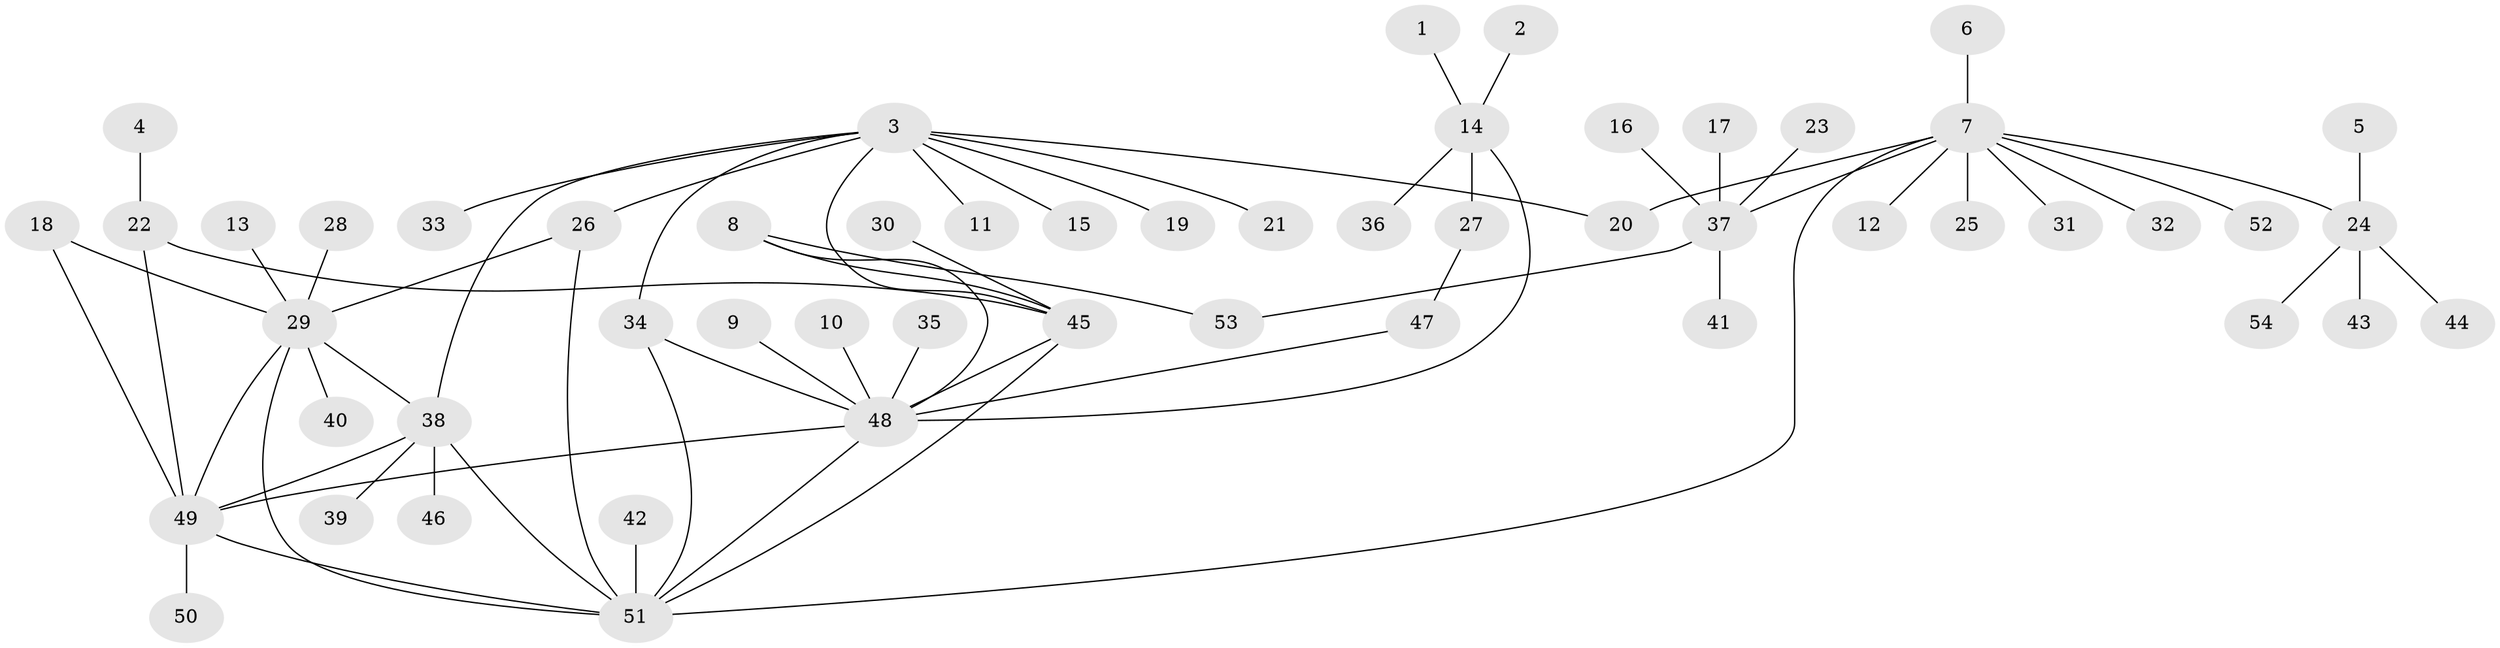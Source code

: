 // original degree distribution, {10: 0.038834951456310676, 2: 0.1941747572815534, 4: 0.04854368932038835, 12: 0.009708737864077669, 1: 0.5533980582524272, 7: 0.019417475728155338, 8: 0.019417475728155338, 3: 0.07766990291262135, 5: 0.02912621359223301, 6: 0.009708737864077669}
// Generated by graph-tools (version 1.1) at 2025/50/03/09/25 03:50:00]
// undirected, 54 vertices, 69 edges
graph export_dot {
graph [start="1"]
  node [color=gray90,style=filled];
  1;
  2;
  3;
  4;
  5;
  6;
  7;
  8;
  9;
  10;
  11;
  12;
  13;
  14;
  15;
  16;
  17;
  18;
  19;
  20;
  21;
  22;
  23;
  24;
  25;
  26;
  27;
  28;
  29;
  30;
  31;
  32;
  33;
  34;
  35;
  36;
  37;
  38;
  39;
  40;
  41;
  42;
  43;
  44;
  45;
  46;
  47;
  48;
  49;
  50;
  51;
  52;
  53;
  54;
  1 -- 14 [weight=1.0];
  2 -- 14 [weight=1.0];
  3 -- 11 [weight=1.0];
  3 -- 15 [weight=1.0];
  3 -- 19 [weight=1.0];
  3 -- 20 [weight=1.0];
  3 -- 21 [weight=1.0];
  3 -- 26 [weight=1.0];
  3 -- 33 [weight=1.0];
  3 -- 34 [weight=1.0];
  3 -- 38 [weight=1.0];
  3 -- 45 [weight=1.0];
  4 -- 22 [weight=1.0];
  5 -- 24 [weight=1.0];
  6 -- 7 [weight=1.0];
  7 -- 12 [weight=2.0];
  7 -- 20 [weight=1.0];
  7 -- 24 [weight=2.0];
  7 -- 25 [weight=1.0];
  7 -- 31 [weight=1.0];
  7 -- 32 [weight=1.0];
  7 -- 37 [weight=1.0];
  7 -- 51 [weight=1.0];
  7 -- 52 [weight=1.0];
  8 -- 45 [weight=1.0];
  8 -- 48 [weight=1.0];
  8 -- 53 [weight=1.0];
  9 -- 48 [weight=1.0];
  10 -- 48 [weight=1.0];
  13 -- 29 [weight=1.0];
  14 -- 27 [weight=1.0];
  14 -- 36 [weight=1.0];
  14 -- 48 [weight=1.0];
  16 -- 37 [weight=1.0];
  17 -- 37 [weight=1.0];
  18 -- 29 [weight=1.0];
  18 -- 49 [weight=1.0];
  22 -- 45 [weight=1.0];
  22 -- 49 [weight=1.0];
  23 -- 37 [weight=1.0];
  24 -- 43 [weight=1.0];
  24 -- 44 [weight=1.0];
  24 -- 54 [weight=1.0];
  26 -- 29 [weight=1.0];
  26 -- 51 [weight=1.0];
  27 -- 47 [weight=1.0];
  28 -- 29 [weight=1.0];
  29 -- 38 [weight=1.0];
  29 -- 40 [weight=1.0];
  29 -- 49 [weight=1.0];
  29 -- 51 [weight=1.0];
  30 -- 45 [weight=1.0];
  34 -- 48 [weight=1.0];
  34 -- 51 [weight=1.0];
  35 -- 48 [weight=1.0];
  37 -- 41 [weight=1.0];
  37 -- 53 [weight=1.0];
  38 -- 39 [weight=1.0];
  38 -- 46 [weight=1.0];
  38 -- 49 [weight=1.0];
  38 -- 51 [weight=1.0];
  42 -- 51 [weight=1.0];
  45 -- 48 [weight=1.0];
  45 -- 51 [weight=1.0];
  47 -- 48 [weight=1.0];
  48 -- 49 [weight=1.0];
  48 -- 51 [weight=1.0];
  49 -- 50 [weight=1.0];
  49 -- 51 [weight=1.0];
}

